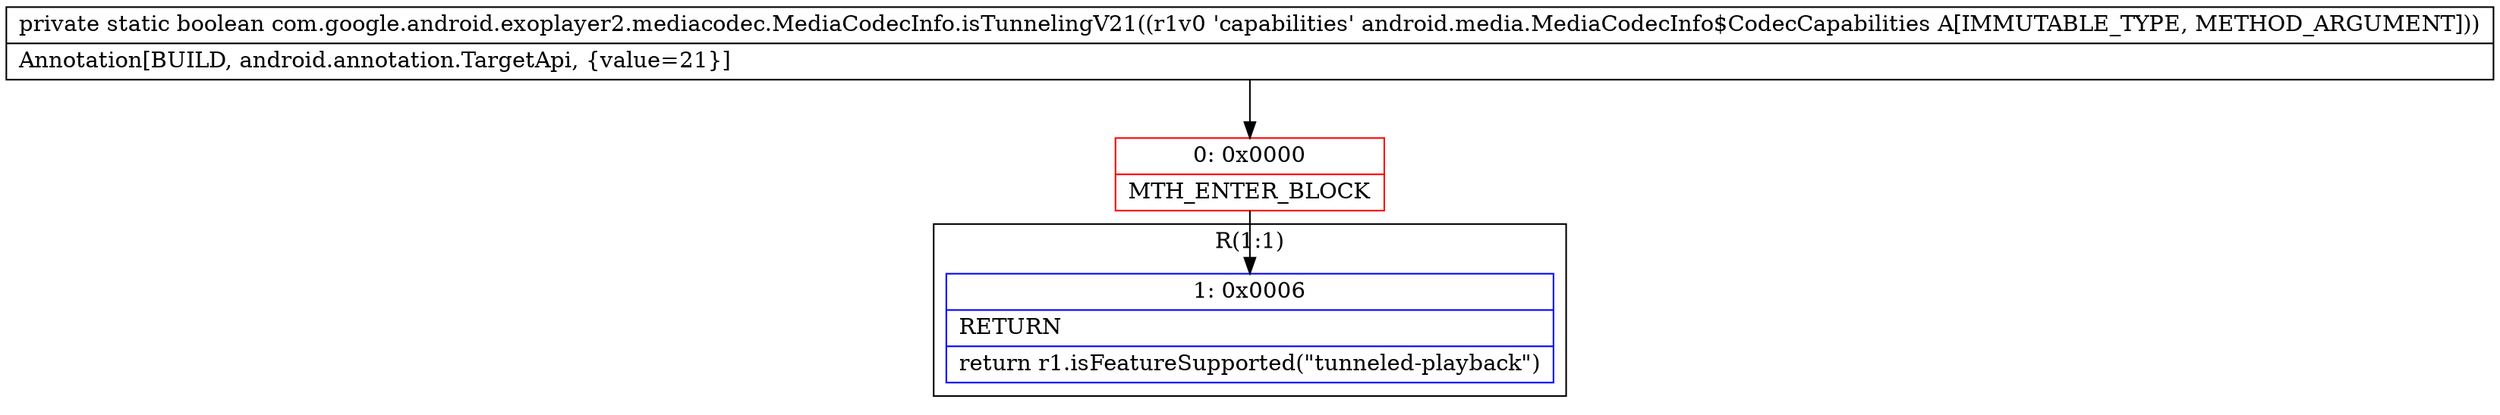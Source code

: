 digraph "CFG forcom.google.android.exoplayer2.mediacodec.MediaCodecInfo.isTunnelingV21(Landroid\/media\/MediaCodecInfo$CodecCapabilities;)Z" {
subgraph cluster_Region_1153539171 {
label = "R(1:1)";
node [shape=record,color=blue];
Node_1 [shape=record,label="{1\:\ 0x0006|RETURN\l|return r1.isFeatureSupported(\"tunneled\-playback\")\l}"];
}
Node_0 [shape=record,color=red,label="{0\:\ 0x0000|MTH_ENTER_BLOCK\l}"];
MethodNode[shape=record,label="{private static boolean com.google.android.exoplayer2.mediacodec.MediaCodecInfo.isTunnelingV21((r1v0 'capabilities' android.media.MediaCodecInfo$CodecCapabilities A[IMMUTABLE_TYPE, METHOD_ARGUMENT]))  | Annotation[BUILD, android.annotation.TargetApi, \{value=21\}]\l}"];
MethodNode -> Node_0;
Node_0 -> Node_1;
}

